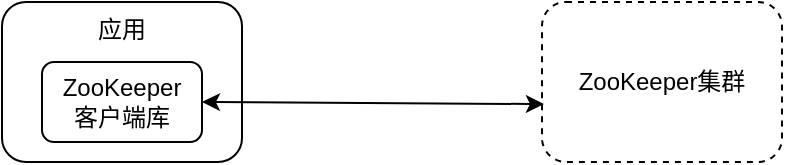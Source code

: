 <mxfile version="13.2.4" type="device" pages="4"><diagram id="mXZVV0rnmC7AT688V-qT" name="第 1 页"><mxGraphModel dx="1113" dy="726" grid="1" gridSize="10" guides="1" tooltips="1" connect="1" arrows="1" fold="1" page="1" pageScale="1" pageWidth="827" pageHeight="1169" math="0" shadow="0"><root><mxCell id="0"/><mxCell id="1" parent="0"/><mxCell id="GgayyNK4s5JIGR5bL5VK-1" value="应用" style="rounded=1;whiteSpace=wrap;html=1;align=center;verticalAlign=top;" vertex="1" parent="1"><mxGeometry x="120" y="200" width="120" height="80" as="geometry"/></mxCell><mxCell id="GgayyNK4s5JIGR5bL5VK-2" value="ZooKeeper集群" style="rounded=1;whiteSpace=wrap;html=1;dashed=1;" vertex="1" parent="1"><mxGeometry x="390" y="200" width="120" height="80" as="geometry"/></mxCell><mxCell id="GgayyNK4s5JIGR5bL5VK-3" value="ZooKeeper&lt;br&gt;客户端库" style="rounded=1;whiteSpace=wrap;html=1;" vertex="1" parent="1"><mxGeometry x="140" y="230" width="80" height="40" as="geometry"/></mxCell><mxCell id="GgayyNK4s5JIGR5bL5VK-4" value="" style="endArrow=classic;startArrow=classic;html=1;exitX=1;exitY=0.5;exitDx=0;exitDy=0;entryX=0.008;entryY=0.638;entryDx=0;entryDy=0;entryPerimeter=0;" edge="1" parent="1" source="GgayyNK4s5JIGR5bL5VK-3" target="GgayyNK4s5JIGR5bL5VK-2"><mxGeometry width="50" height="50" relative="1" as="geometry"><mxPoint x="260" y="360" as="sourcePoint"/><mxPoint x="310" y="310" as="targetPoint"/></mxGeometry></mxCell></root></mxGraphModel></diagram><diagram id="TIWpYsefxK4bPZz_IiUl" name="第 2 页"><mxGraphModel dx="946" dy="617" grid="1" gridSize="10" guides="1" tooltips="1" connect="1" arrows="1" fold="1" page="1" pageScale="1" pageWidth="827" pageHeight="1169" math="0" shadow="0"><root><mxCell id="b46g0hBVpiKi6kMW45jR-0"/><mxCell id="b46g0hBVpiKi6kMW45jR-1" parent="b46g0hBVpiKi6kMW45jR-0"/><mxCell id="b46g0hBVpiKi6kMW45jR-15" value="" style="rounded=0;whiteSpace=wrap;html=1;align=center;strokeColor=none;" vertex="1" parent="b46g0hBVpiKi6kMW45jR-1"><mxGeometry y="160" width="830" height="350" as="geometry"/></mxCell><mxCell id="b46g0hBVpiKi6kMW45jR-2" value="&lt;font face=&quot;Fira Mono for Powerline&quot; style=&quot;font-size: 24px&quot;&gt;/&lt;/font&gt;" style="ellipse;whiteSpace=wrap;html=1;aspect=fixed;align=center;" vertex="1" parent="b46g0hBVpiKi6kMW45jR-1"><mxGeometry x="426" y="190" width="60" height="60" as="geometry"/></mxCell><mxCell id="b46g0hBVpiKi6kMW45jR-4" value="&lt;span style=&quot;font-family: &amp;#34;fira mono for powerline&amp;#34; ; font-size: 24px&quot;&gt;/C&lt;/span&gt;" style="ellipse;whiteSpace=wrap;html=1;aspect=fixed;align=center;" vertex="1" parent="b46g0hBVpiKi6kMW45jR-1"><mxGeometry x="426" y="300" width="60" height="60" as="geometry"/></mxCell><mxCell id="b46g0hBVpiKi6kMW45jR-5" value="&lt;span style=&quot;font-size: 24px&quot;&gt;&lt;font face=&quot;Fira Mono for Powerline&quot;&gt;/A&lt;/font&gt;&lt;/span&gt;" style="ellipse;whiteSpace=wrap;html=1;aspect=fixed;align=center;" vertex="1" parent="b46g0hBVpiKi6kMW45jR-1"><mxGeometry x="256" y="300" width="60" height="60" as="geometry"/></mxCell><mxCell id="b46g0hBVpiKi6kMW45jR-6" value="&lt;span style=&quot;font-family: &amp;#34;fira mono for powerline&amp;#34; ; font-size: 24px&quot;&gt;/D&lt;/span&gt;" style="ellipse;whiteSpace=wrap;html=1;aspect=fixed;align=center;" vertex="1" parent="b46g0hBVpiKi6kMW45jR-1"><mxGeometry x="596" y="300" width="60" height="60" as="geometry"/></mxCell><mxCell id="b46g0hBVpiKi6kMW45jR-7" value="&lt;span style=&quot;font-family: &amp;#34;fira mono for powerline&amp;#34; ; font-size: 24px&quot;&gt;/Y&lt;/span&gt;" style="ellipse;whiteSpace=wrap;html=1;aspect=fixed;align=center;" vertex="1" parent="b46g0hBVpiKi6kMW45jR-1"><mxGeometry x="341" y="440" width="60" height="60" as="geometry"/></mxCell><mxCell id="b46g0hBVpiKi6kMW45jR-8" value="&lt;span style=&quot;font-family: &amp;#34;fira mono for powerline&amp;#34; ; font-size: 24px&quot;&gt;/X&lt;/span&gt;" style="ellipse;whiteSpace=wrap;html=1;aspect=fixed;align=center;" vertex="1" parent="b46g0hBVpiKi6kMW45jR-1"><mxGeometry x="171" y="440" width="60" height="60" as="geometry"/></mxCell><mxCell id="b46g0hBVpiKi6kMW45jR-10" value="" style="endArrow=classic;html=1;exitX=0;exitY=1;exitDx=0;exitDy=0;entryX=1;entryY=0;entryDx=0;entryDy=0;" edge="1" parent="b46g0hBVpiKi6kMW45jR-1" source="b46g0hBVpiKi6kMW45jR-2" target="b46g0hBVpiKi6kMW45jR-5"><mxGeometry width="50" height="50" relative="1" as="geometry"><mxPoint x="296" y="440" as="sourcePoint"/><mxPoint x="346" y="390" as="targetPoint"/></mxGeometry></mxCell><mxCell id="b46g0hBVpiKi6kMW45jR-11" value="" style="endArrow=classic;html=1;exitX=0.5;exitY=1;exitDx=0;exitDy=0;entryX=0.5;entryY=0;entryDx=0;entryDy=0;" edge="1" parent="b46g0hBVpiKi6kMW45jR-1" source="b46g0hBVpiKi6kMW45jR-2" target="b46g0hBVpiKi6kMW45jR-4"><mxGeometry width="50" height="50" relative="1" as="geometry"><mxPoint x="476" y="490" as="sourcePoint"/><mxPoint x="526" y="440" as="targetPoint"/></mxGeometry></mxCell><mxCell id="b46g0hBVpiKi6kMW45jR-12" value="" style="endArrow=classic;html=1;exitX=1;exitY=1;exitDx=0;exitDy=0;entryX=0;entryY=0;entryDx=0;entryDy=0;" edge="1" parent="b46g0hBVpiKi6kMW45jR-1" source="b46g0hBVpiKi6kMW45jR-2" target="b46g0hBVpiKi6kMW45jR-6"><mxGeometry width="50" height="50" relative="1" as="geometry"><mxPoint x="456" y="460" as="sourcePoint"/><mxPoint x="506" y="410" as="targetPoint"/></mxGeometry></mxCell><mxCell id="b46g0hBVpiKi6kMW45jR-13" value="" style="endArrow=classic;html=1;exitX=0;exitY=1;exitDx=0;exitDy=0;entryX=0.5;entryY=0;entryDx=0;entryDy=0;" edge="1" parent="b46g0hBVpiKi6kMW45jR-1" source="b46g0hBVpiKi6kMW45jR-5" target="b46g0hBVpiKi6kMW45jR-8"><mxGeometry width="50" height="50" relative="1" as="geometry"><mxPoint x="276" y="480" as="sourcePoint"/><mxPoint x="326" y="430" as="targetPoint"/></mxGeometry></mxCell><mxCell id="b46g0hBVpiKi6kMW45jR-14" value="" style="endArrow=classic;html=1;exitX=1;exitY=1;exitDx=0;exitDy=0;entryX=0.5;entryY=0;entryDx=0;entryDy=0;" edge="1" parent="b46g0hBVpiKi6kMW45jR-1" source="b46g0hBVpiKi6kMW45jR-5" target="b46g0hBVpiKi6kMW45jR-7"><mxGeometry width="50" height="50" relative="1" as="geometry"><mxPoint x="346" y="460" as="sourcePoint"/><mxPoint x="396" y="410" as="targetPoint"/></mxGeometry></mxCell></root></mxGraphModel></diagram><diagram id="J36lhW0PcrR0RRtMIzdm" name="第 3 页"><mxGraphModel dx="946" dy="617" grid="1" gridSize="10" guides="1" tooltips="1" connect="1" arrows="1" fold="1" page="1" pageScale="1" pageWidth="827" pageHeight="1169" math="0" shadow="0"><root><mxCell id="tAo37KXB44NJ7Kl_RBgR-0"/><mxCell id="tAo37KXB44NJ7Kl_RBgR-1" parent="tAo37KXB44NJ7Kl_RBgR-0"/><mxCell id="tAo37KXB44NJ7Kl_RBgR-3" value="&lt;font face=&quot;Fira Mono for Powerline&quot; style=&quot;font-size: 24px&quot;&gt;ZkCli.sh&lt;/font&gt;" style="text;html=1;align=center;verticalAlign=middle;resizable=0;points=[];autosize=1;" vertex="1" parent="tAo37KXB44NJ7Kl_RBgR-1"><mxGeometry x="120" y="160" width="130" height="20" as="geometry"/></mxCell><mxCell id="tAo37KXB44NJ7Kl_RBgR-4" value="&lt;font face=&quot;Fira Mono for Powerline&quot; style=&quot;font-size: 24px&quot;&gt;create -e /lock&lt;/font&gt;" style="text;html=1;align=center;verticalAlign=middle;resizable=0;points=[];autosize=1;" vertex="1" parent="tAo37KXB44NJ7Kl_RBgR-1"><mxGeometry x="120" y="240" width="230" height="20" as="geometry"/></mxCell><mxCell id="tAo37KXB44NJ7Kl_RBgR-5" value="&lt;font face=&quot;Fira Mono for Powerline&quot; style=&quot;font-size: 24px&quot;&gt;create -e /lock&lt;/font&gt;" style="text;html=1;align=center;verticalAlign=middle;resizable=0;points=[];autosize=1;" vertex="1" parent="tAo37KXB44NJ7Kl_RBgR-1"><mxGeometry x="480" y="320" width="230" height="20" as="geometry"/></mxCell><mxCell id="tAo37KXB44NJ7Kl_RBgR-6" value="&lt;font face=&quot;Fira Mono for Powerline&quot; style=&quot;font-size: 24px&quot;&gt;stat -w /lock&lt;/font&gt;" style="text;html=1;align=center;verticalAlign=middle;resizable=0;points=[];autosize=1;" vertex="1" parent="tAo37KXB44NJ7Kl_RBgR-1"><mxGeometry x="480" y="400" width="200" height="20" as="geometry"/></mxCell><mxCell id="tAo37KXB44NJ7Kl_RBgR-7" value="&lt;font face=&quot;Fira Mono for Powerline&quot; style=&quot;font-size: 24px&quot;&gt;quit&lt;/font&gt;" style="text;html=1;align=center;verticalAlign=middle;resizable=0;points=[];autosize=1;" vertex="1" parent="tAo37KXB44NJ7Kl_RBgR-1"><mxGeometry x="120" y="480" width="70" height="20" as="geometry"/></mxCell><mxCell id="tAo37KXB44NJ7Kl_RBgR-8" value="&lt;font face=&quot;Fira Mono for Powerline&quot; style=&quot;font-size: 24px&quot;&gt;ZkCli.sh&lt;/font&gt;" style="text;html=1;align=center;verticalAlign=middle;resizable=0;points=[];autosize=1;" vertex="1" parent="tAo37KXB44NJ7Kl_RBgR-1"><mxGeometry x="480" y="160" width="130" height="20" as="geometry"/></mxCell><mxCell id="tAo37KXB44NJ7Kl_RBgR-10" value="&lt;font face=&quot;Fira Mono for Powerline&quot; style=&quot;font-size: 24px&quot;&gt;create -e /lock&lt;/font&gt;" style="text;html=1;align=center;verticalAlign=middle;resizable=0;points=[];autosize=1;" vertex="1" parent="tAo37KXB44NJ7Kl_RBgR-1"><mxGeometry x="480" y="560" width="230" height="20" as="geometry"/></mxCell><mxCell id="tAo37KXB44NJ7Kl_RBgR-11" value="&lt;font face=&quot;楷体-简&quot; style=&quot;font-size: 24px&quot;&gt;终端1:&lt;/font&gt;" style="text;html=1;strokeColor=none;fillColor=none;align=center;verticalAlign=middle;whiteSpace=wrap;rounded=0;" vertex="1" parent="tAo37KXB44NJ7Kl_RBgR-1"><mxGeometry y="120" width="130" height="20" as="geometry"/></mxCell><mxCell id="tAo37KXB44NJ7Kl_RBgR-12" value="&lt;font face=&quot;楷体-简&quot; style=&quot;font-size: 24px&quot;&gt;终端2:&lt;/font&gt;" style="text;html=1;strokeColor=none;fillColor=none;align=center;verticalAlign=middle;whiteSpace=wrap;rounded=0;" vertex="1" parent="tAo37KXB44NJ7Kl_RBgR-1"><mxGeometry x="400" y="120" width="130" height="20" as="geometry"/></mxCell></root></mxGraphModel></diagram><diagram id="Q9uv4E1JIf21Vn1L4CQM" name="第 4 页"><mxGraphModel dx="2178" dy="881" grid="1" gridSize="10" guides="1" tooltips="1" connect="1" arrows="1" fold="1" page="1" pageScale="1" pageWidth="827" pageHeight="1169" math="0" shadow="0"><root><mxCell id="BSXA9ICvgCXHbpQiwLjJ-0"/><mxCell id="BSXA9ICvgCXHbpQiwLjJ-1" parent="BSXA9ICvgCXHbpQiwLjJ-0"/><mxCell id="MNtXMvIYeK3PVO_k6C_7-12" value="" style="rounded=0;whiteSpace=wrap;html=1;align=center;strokeColor=none;" vertex="1" parent="BSXA9ICvgCXHbpQiwLjJ-1"><mxGeometry x="-120" y="150" width="880" height="380" as="geometry"/></mxCell><mxCell id="MNtXMvIYeK3PVO_k6C_7-0" value="应用" style="rounded=1;whiteSpace=wrap;html=1;align=center;verticalAlign=top;" vertex="1" parent="BSXA9ICvgCXHbpQiwLjJ-1"><mxGeometry x="120" y="200" width="120" height="80" as="geometry"/></mxCell><mxCell id="MNtXMvIYeK3PVO_k6C_7-1" value="ZooKeeper&lt;br&gt;客户端库" style="rounded=1;whiteSpace=wrap;html=1;" vertex="1" parent="BSXA9ICvgCXHbpQiwLjJ-1"><mxGeometry x="140" y="230" width="80" height="40" as="geometry"/></mxCell><mxCell id="MNtXMvIYeK3PVO_k6C_7-2" value="应用" style="rounded=1;whiteSpace=wrap;html=1;align=center;verticalAlign=top;" vertex="1" parent="BSXA9ICvgCXHbpQiwLjJ-1"><mxGeometry x="120" y="360" width="120" height="80" as="geometry"/></mxCell><mxCell id="MNtXMvIYeK3PVO_k6C_7-3" value="ZooKeeper&lt;br&gt;客户端库" style="rounded=1;whiteSpace=wrap;html=1;" vertex="1" parent="BSXA9ICvgCXHbpQiwLjJ-1"><mxGeometry x="140" y="390" width="80" height="40" as="geometry"/></mxCell><mxCell id="MNtXMvIYeK3PVO_k6C_7-5" value="" style="rounded=1;whiteSpace=wrap;html=1;align=center;dashed=1;" vertex="1" parent="BSXA9ICvgCXHbpQiwLjJ-1"><mxGeometry x="360" y="160" width="160" height="360" as="geometry"/></mxCell><mxCell id="MNtXMvIYeK3PVO_k6C_7-6" value="&lt;font face=&quot;苹方-简&quot; style=&quot;font-size: 24px&quot;&gt;节点1&lt;/font&gt;" style="rounded=0;whiteSpace=wrap;html=1;align=center;" vertex="1" parent="BSXA9ICvgCXHbpQiwLjJ-1"><mxGeometry x="380" y="190" width="120" height="60" as="geometry"/></mxCell><mxCell id="MNtXMvIYeK3PVO_k6C_7-7" value="&lt;font face=&quot;苹方-简&quot; style=&quot;font-size: 24px&quot;&gt;节点2&lt;/font&gt;" style="rounded=0;whiteSpace=wrap;html=1;align=center;" vertex="1" parent="BSXA9ICvgCXHbpQiwLjJ-1"><mxGeometry x="380" y="270" width="120" height="60" as="geometry"/></mxCell><mxCell id="MNtXMvIYeK3PVO_k6C_7-8" value="&lt;font face=&quot;苹方-简&quot; style=&quot;font-size: 24px&quot;&gt;节点3&lt;/font&gt;" style="rounded=0;whiteSpace=wrap;html=1;align=center;" vertex="1" parent="BSXA9ICvgCXHbpQiwLjJ-1"><mxGeometry x="380" y="350" width="120" height="60" as="geometry"/></mxCell><mxCell id="MNtXMvIYeK3PVO_k6C_7-9" value="&lt;font face=&quot;苹方-简&quot; style=&quot;font-size: 24px&quot;&gt;节点4&lt;/font&gt;" style="rounded=0;whiteSpace=wrap;html=1;align=center;" vertex="1" parent="BSXA9ICvgCXHbpQiwLjJ-1"><mxGeometry x="380" y="430" width="120" height="60" as="geometry"/></mxCell><mxCell id="MNtXMvIYeK3PVO_k6C_7-10" value="" style="endArrow=classic;startArrow=classic;html=1;exitX=1;exitY=0.5;exitDx=0;exitDy=0;entryX=0;entryY=0.5;entryDx=0;entryDy=0;" edge="1" parent="BSXA9ICvgCXHbpQiwLjJ-1" source="MNtXMvIYeK3PVO_k6C_7-1" target="MNtXMvIYeK3PVO_k6C_7-6"><mxGeometry width="50" height="50" relative="1" as="geometry"><mxPoint x="220" y="330" as="sourcePoint"/><mxPoint x="270" y="280" as="targetPoint"/></mxGeometry></mxCell><mxCell id="MNtXMvIYeK3PVO_k6C_7-11" value="" style="endArrow=classic;startArrow=classic;html=1;exitX=1;exitY=0.5;exitDx=0;exitDy=0;entryX=0;entryY=0.5;entryDx=0;entryDy=0;" edge="1" parent="BSXA9ICvgCXHbpQiwLjJ-1" source="MNtXMvIYeK3PVO_k6C_7-3" target="MNtXMvIYeK3PVO_k6C_7-9"><mxGeometry width="50" height="50" relative="1" as="geometry"><mxPoint x="150" y="590" as="sourcePoint"/><mxPoint x="200" y="540" as="targetPoint"/></mxGeometry></mxCell></root></mxGraphModel></diagram></mxfile>